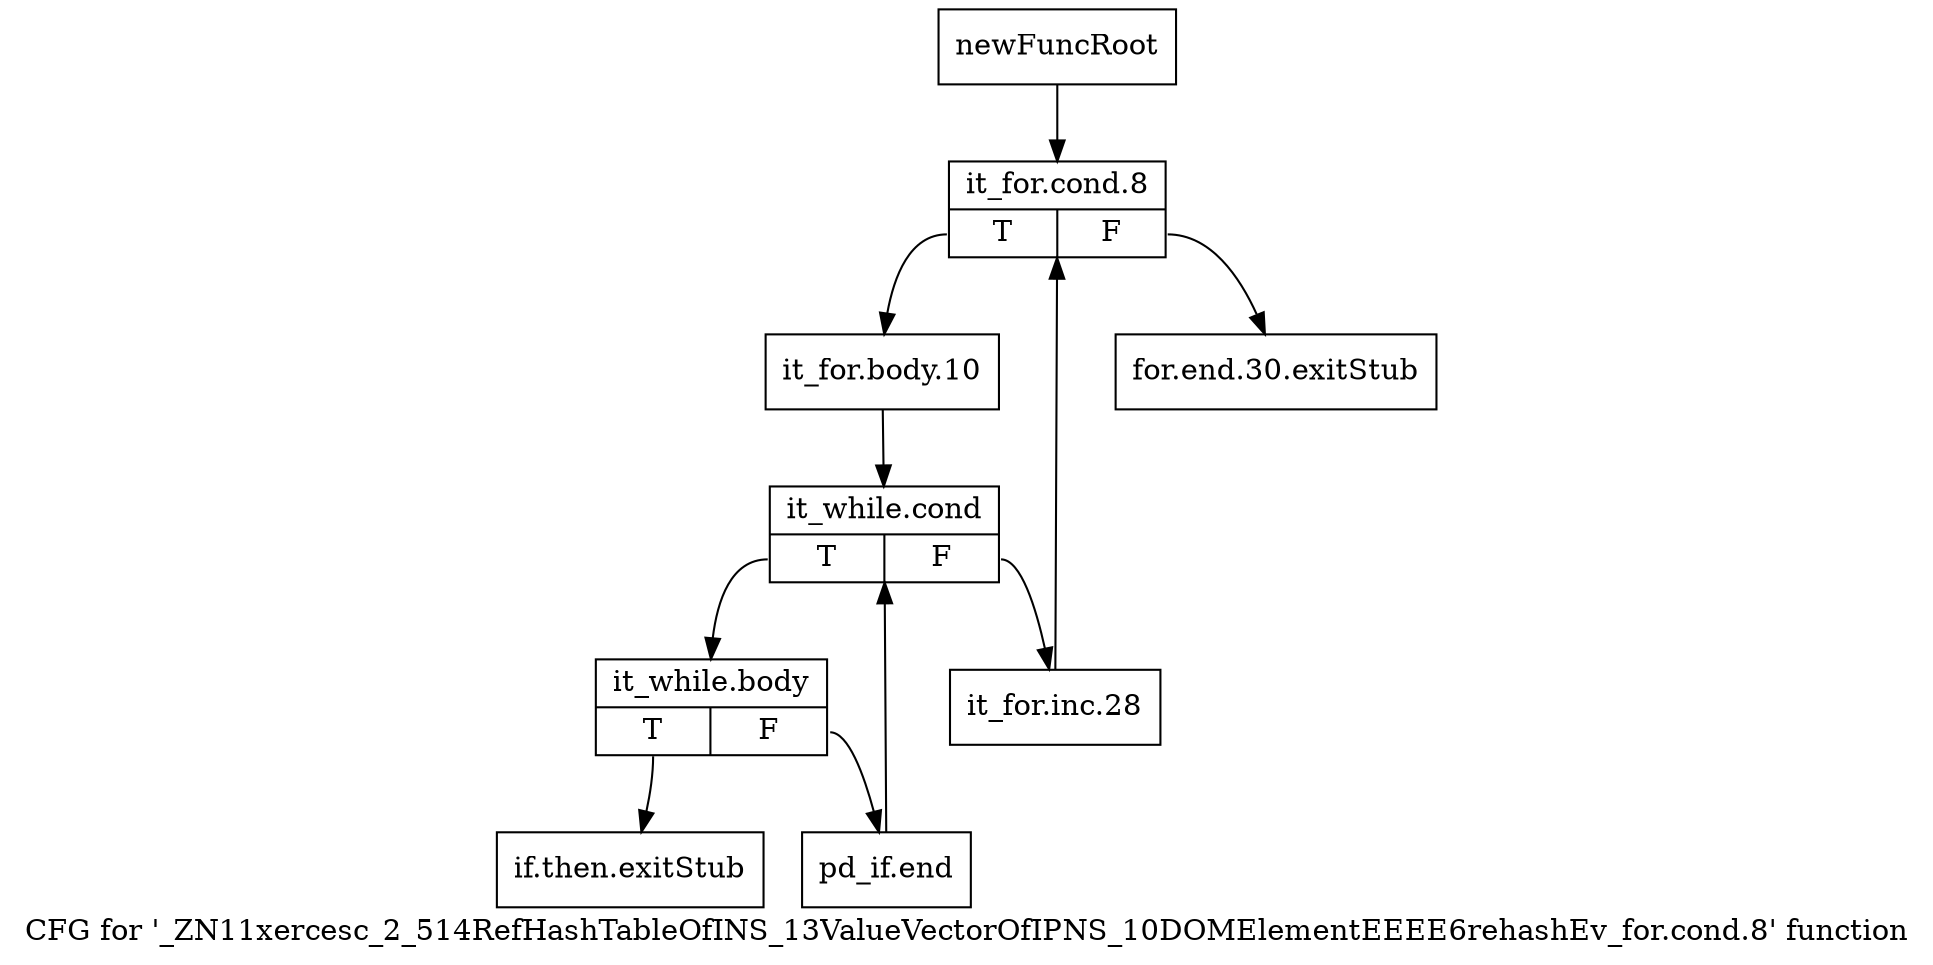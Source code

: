 digraph "CFG for '_ZN11xercesc_2_514RefHashTableOfINS_13ValueVectorOfIPNS_10DOMElementEEEE6rehashEv_for.cond.8' function" {
	label="CFG for '_ZN11xercesc_2_514RefHashTableOfINS_13ValueVectorOfIPNS_10DOMElementEEEE6rehashEv_for.cond.8' function";

	Node0x9a71320 [shape=record,label="{newFuncRoot}"];
	Node0x9a71320 -> Node0x9a71410;
	Node0x9a71370 [shape=record,label="{for.end.30.exitStub}"];
	Node0x9a713c0 [shape=record,label="{if.then.exitStub}"];
	Node0x9a71410 [shape=record,label="{it_for.cond.8|{<s0>T|<s1>F}}"];
	Node0x9a71410:s0 -> Node0x9a71460;
	Node0x9a71410:s1 -> Node0x9a71370;
	Node0x9a71460 [shape=record,label="{it_for.body.10}"];
	Node0x9a71460 -> Node0x9a714b0;
	Node0x9a714b0 [shape=record,label="{it_while.cond|{<s0>T|<s1>F}}"];
	Node0x9a714b0:s0 -> Node0x9a71550;
	Node0x9a714b0:s1 -> Node0x9a71500;
	Node0x9a71500 [shape=record,label="{it_for.inc.28}"];
	Node0x9a71500 -> Node0x9a71410;
	Node0x9a71550 [shape=record,label="{it_while.body|{<s0>T|<s1>F}}"];
	Node0x9a71550:s0 -> Node0x9a713c0;
	Node0x9a71550:s1 -> Node0x9a715a0;
	Node0x9a715a0 [shape=record,label="{pd_if.end}"];
	Node0x9a715a0 -> Node0x9a714b0;
}
